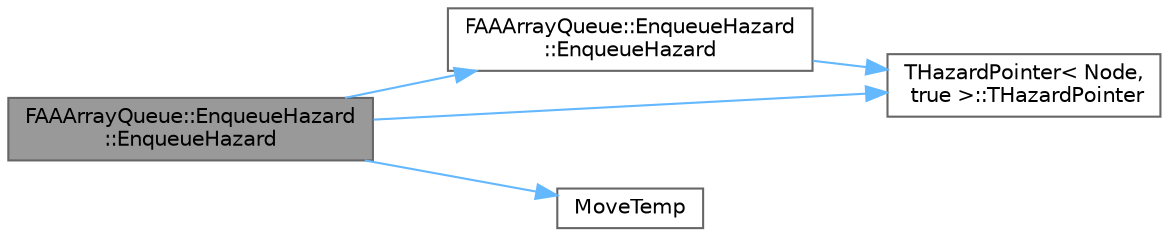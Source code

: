 digraph "FAAArrayQueue::EnqueueHazard::EnqueueHazard"
{
 // INTERACTIVE_SVG=YES
 // LATEX_PDF_SIZE
  bgcolor="transparent";
  edge [fontname=Helvetica,fontsize=10,labelfontname=Helvetica,labelfontsize=10];
  node [fontname=Helvetica,fontsize=10,shape=box,height=0.2,width=0.4];
  rankdir="LR";
  Node1 [id="Node000001",label="FAAArrayQueue::EnqueueHazard\l::EnqueueHazard",height=0.2,width=0.4,color="gray40", fillcolor="grey60", style="filled", fontcolor="black",tooltip=" "];
  Node1 -> Node2 [id="edge1_Node000001_Node000002",color="steelblue1",style="solid",tooltip=" "];
  Node2 [id="Node000002",label="FAAArrayQueue::EnqueueHazard\l::EnqueueHazard",height=0.2,width=0.4,color="grey40", fillcolor="white", style="filled",URL="$d0/db5/classFAAArrayQueue_1_1EnqueueHazard.html#ac8433953c17c3a306e97131448a9b831",tooltip=" "];
  Node2 -> Node3 [id="edge2_Node000002_Node000003",color="steelblue1",style="solid",tooltip=" "];
  Node3 [id="Node000003",label="THazardPointer\< Node,\l true \>::THazardPointer",height=0.2,width=0.4,color="grey40", fillcolor="white", style="filled",URL="$d8/d97/classTHazardPointer.html#a5a1e4b2d6517ecaca0ca4429e3274806",tooltip=" "];
  Node1 -> Node3 [id="edge3_Node000001_Node000003",color="steelblue1",style="solid",tooltip=" "];
  Node1 -> Node4 [id="edge4_Node000001_Node000004",color="steelblue1",style="solid",tooltip=" "];
  Node4 [id="Node000004",label="MoveTemp",height=0.2,width=0.4,color="grey40", fillcolor="white", style="filled",URL="$d4/d24/UnrealTemplate_8h.html#ad5e6c049aeb9c9115fec514ba581dbb6",tooltip="MoveTemp will cast a reference to an rvalue reference."];
}
